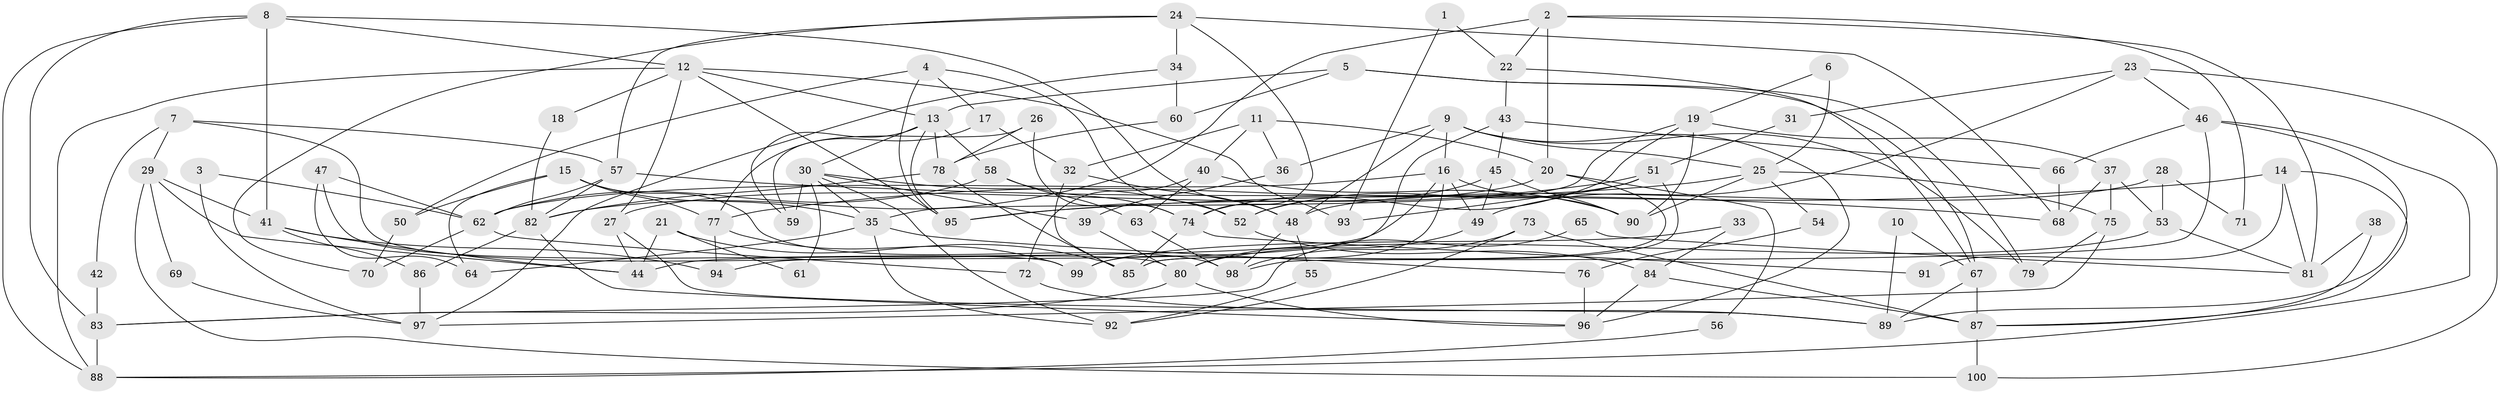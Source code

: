 // Generated by graph-tools (version 1.1) at 2025/39/02/21/25 10:39:00]
// undirected, 100 vertices, 200 edges
graph export_dot {
graph [start="1"]
  node [color=gray90,style=filled];
  1;
  2;
  3;
  4;
  5;
  6;
  7;
  8;
  9;
  10;
  11;
  12;
  13;
  14;
  15;
  16;
  17;
  18;
  19;
  20;
  21;
  22;
  23;
  24;
  25;
  26;
  27;
  28;
  29;
  30;
  31;
  32;
  33;
  34;
  35;
  36;
  37;
  38;
  39;
  40;
  41;
  42;
  43;
  44;
  45;
  46;
  47;
  48;
  49;
  50;
  51;
  52;
  53;
  54;
  55;
  56;
  57;
  58;
  59;
  60;
  61;
  62;
  63;
  64;
  65;
  66;
  67;
  68;
  69;
  70;
  71;
  72;
  73;
  74;
  75;
  76;
  77;
  78;
  79;
  80;
  81;
  82;
  83;
  84;
  85;
  86;
  87;
  88;
  89;
  90;
  91;
  92;
  93;
  94;
  95;
  96;
  97;
  98;
  99;
  100;
  1 -- 93;
  1 -- 22;
  2 -- 82;
  2 -- 20;
  2 -- 22;
  2 -- 71;
  2 -- 81;
  3 -- 62;
  3 -- 97;
  4 -- 52;
  4 -- 95;
  4 -- 17;
  4 -- 50;
  5 -- 13;
  5 -- 67;
  5 -- 60;
  5 -- 79;
  6 -- 25;
  6 -- 19;
  7 -- 80;
  7 -- 29;
  7 -- 42;
  7 -- 57;
  8 -- 83;
  8 -- 12;
  8 -- 41;
  8 -- 48;
  8 -- 88;
  9 -- 79;
  9 -- 48;
  9 -- 16;
  9 -- 25;
  9 -- 36;
  9 -- 96;
  10 -- 89;
  10 -- 67;
  11 -- 32;
  11 -- 20;
  11 -- 36;
  11 -- 40;
  12 -- 13;
  12 -- 95;
  12 -- 18;
  12 -- 27;
  12 -- 88;
  12 -- 93;
  13 -- 58;
  13 -- 78;
  13 -- 30;
  13 -- 59;
  13 -- 95;
  14 -- 81;
  14 -- 95;
  14 -- 87;
  14 -- 91;
  15 -- 35;
  15 -- 77;
  15 -- 50;
  15 -- 64;
  15 -- 98;
  16 -- 99;
  16 -- 44;
  16 -- 49;
  16 -- 62;
  16 -- 90;
  17 -- 77;
  17 -- 32;
  18 -- 82;
  19 -- 37;
  19 -- 35;
  19 -- 74;
  19 -- 90;
  20 -- 27;
  20 -- 85;
  20 -- 56;
  21 -- 85;
  21 -- 44;
  21 -- 61;
  22 -- 43;
  22 -- 67;
  23 -- 46;
  23 -- 49;
  23 -- 31;
  23 -- 100;
  24 -- 70;
  24 -- 57;
  24 -- 34;
  24 -- 68;
  24 -- 74;
  25 -- 90;
  25 -- 54;
  25 -- 75;
  25 -- 77;
  26 -- 78;
  26 -- 74;
  26 -- 59;
  27 -- 89;
  27 -- 44;
  28 -- 48;
  28 -- 53;
  28 -- 71;
  29 -- 41;
  29 -- 44;
  29 -- 69;
  29 -- 100;
  30 -- 59;
  30 -- 35;
  30 -- 39;
  30 -- 52;
  30 -- 61;
  30 -- 92;
  31 -- 51;
  32 -- 48;
  32 -- 85;
  33 -- 99;
  33 -- 84;
  34 -- 60;
  34 -- 97;
  35 -- 92;
  35 -- 64;
  35 -- 76;
  36 -- 39;
  37 -- 68;
  37 -- 75;
  37 -- 53;
  38 -- 87;
  38 -- 81;
  39 -- 80;
  40 -- 90;
  40 -- 63;
  40 -- 72;
  41 -- 44;
  41 -- 86;
  41 -- 94;
  42 -- 83;
  43 -- 66;
  43 -- 45;
  43 -- 94;
  45 -- 52;
  45 -- 90;
  45 -- 49;
  46 -- 88;
  46 -- 98;
  46 -- 66;
  46 -- 89;
  47 -- 64;
  47 -- 62;
  47 -- 99;
  48 -- 98;
  48 -- 55;
  49 -- 80;
  50 -- 70;
  51 -- 52;
  51 -- 85;
  51 -- 93;
  51 -- 95;
  52 -- 84;
  53 -- 80;
  53 -- 81;
  54 -- 76;
  55 -- 92;
  56 -- 88;
  57 -- 62;
  57 -- 68;
  57 -- 82;
  58 -- 74;
  58 -- 62;
  58 -- 63;
  60 -- 78;
  62 -- 72;
  62 -- 70;
  63 -- 98;
  65 -- 81;
  65 -- 83;
  66 -- 68;
  67 -- 87;
  67 -- 89;
  69 -- 97;
  72 -- 89;
  73 -- 87;
  73 -- 98;
  73 -- 92;
  74 -- 85;
  74 -- 91;
  75 -- 97;
  75 -- 79;
  76 -- 96;
  77 -- 94;
  77 -- 99;
  78 -- 82;
  78 -- 85;
  80 -- 83;
  80 -- 96;
  82 -- 96;
  82 -- 86;
  83 -- 88;
  84 -- 87;
  84 -- 96;
  86 -- 97;
  87 -- 100;
}
